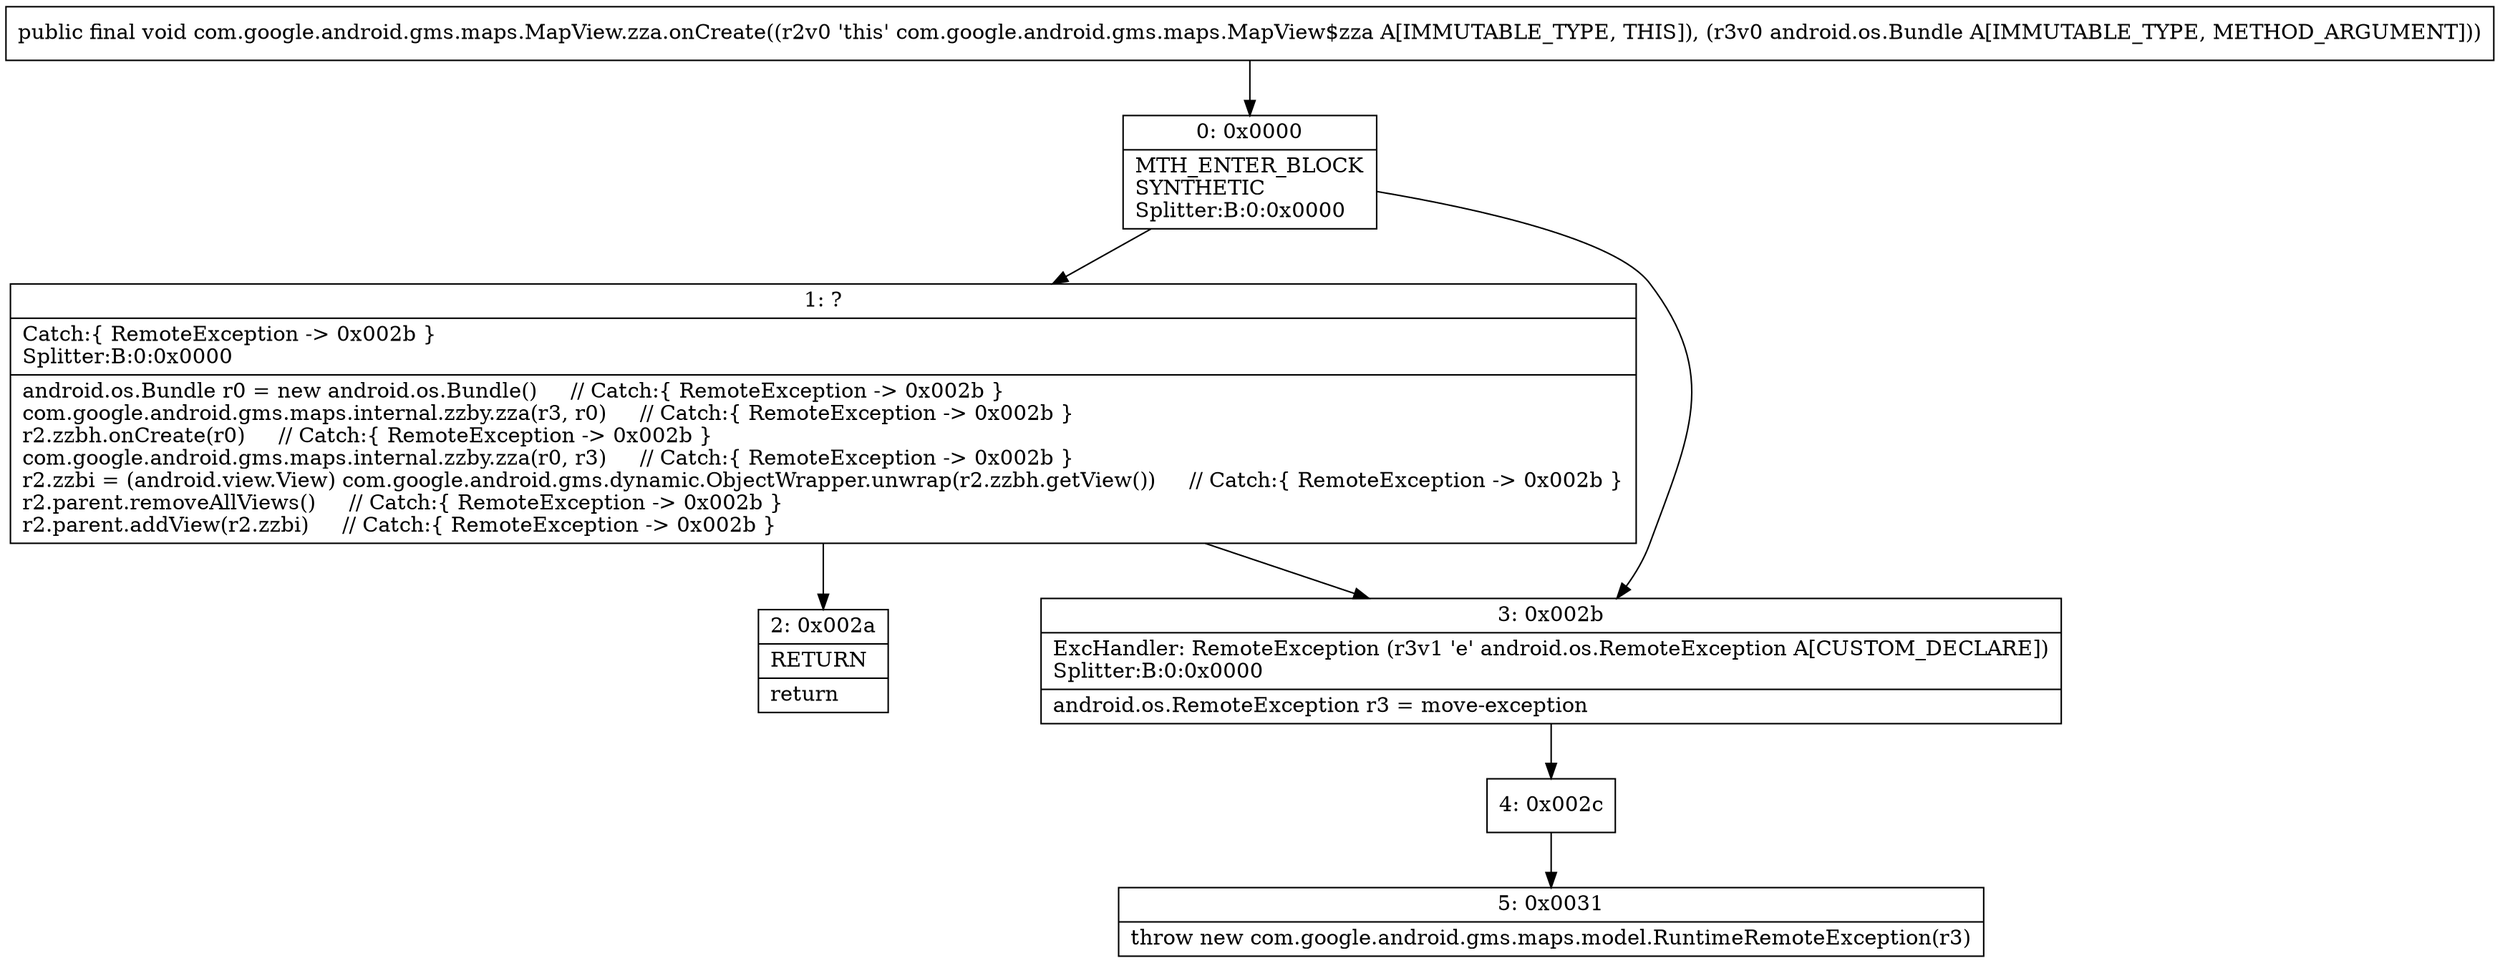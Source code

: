 digraph "CFG forcom.google.android.gms.maps.MapView.zza.onCreate(Landroid\/os\/Bundle;)V" {
Node_0 [shape=record,label="{0\:\ 0x0000|MTH_ENTER_BLOCK\lSYNTHETIC\lSplitter:B:0:0x0000\l}"];
Node_1 [shape=record,label="{1\:\ ?|Catch:\{ RemoteException \-\> 0x002b \}\lSplitter:B:0:0x0000\l|android.os.Bundle r0 = new android.os.Bundle()     \/\/ Catch:\{ RemoteException \-\> 0x002b \}\lcom.google.android.gms.maps.internal.zzby.zza(r3, r0)     \/\/ Catch:\{ RemoteException \-\> 0x002b \}\lr2.zzbh.onCreate(r0)     \/\/ Catch:\{ RemoteException \-\> 0x002b \}\lcom.google.android.gms.maps.internal.zzby.zza(r0, r3)     \/\/ Catch:\{ RemoteException \-\> 0x002b \}\lr2.zzbi = (android.view.View) com.google.android.gms.dynamic.ObjectWrapper.unwrap(r2.zzbh.getView())     \/\/ Catch:\{ RemoteException \-\> 0x002b \}\lr2.parent.removeAllViews()     \/\/ Catch:\{ RemoteException \-\> 0x002b \}\lr2.parent.addView(r2.zzbi)     \/\/ Catch:\{ RemoteException \-\> 0x002b \}\l}"];
Node_2 [shape=record,label="{2\:\ 0x002a|RETURN\l|return\l}"];
Node_3 [shape=record,label="{3\:\ 0x002b|ExcHandler: RemoteException (r3v1 'e' android.os.RemoteException A[CUSTOM_DECLARE])\lSplitter:B:0:0x0000\l|android.os.RemoteException r3 = move\-exception\l}"];
Node_4 [shape=record,label="{4\:\ 0x002c}"];
Node_5 [shape=record,label="{5\:\ 0x0031|throw new com.google.android.gms.maps.model.RuntimeRemoteException(r3)\l}"];
MethodNode[shape=record,label="{public final void com.google.android.gms.maps.MapView.zza.onCreate((r2v0 'this' com.google.android.gms.maps.MapView$zza A[IMMUTABLE_TYPE, THIS]), (r3v0 android.os.Bundle A[IMMUTABLE_TYPE, METHOD_ARGUMENT])) }"];
MethodNode -> Node_0;
Node_0 -> Node_1;
Node_0 -> Node_3;
Node_1 -> Node_2;
Node_1 -> Node_3;
Node_3 -> Node_4;
Node_4 -> Node_5;
}

